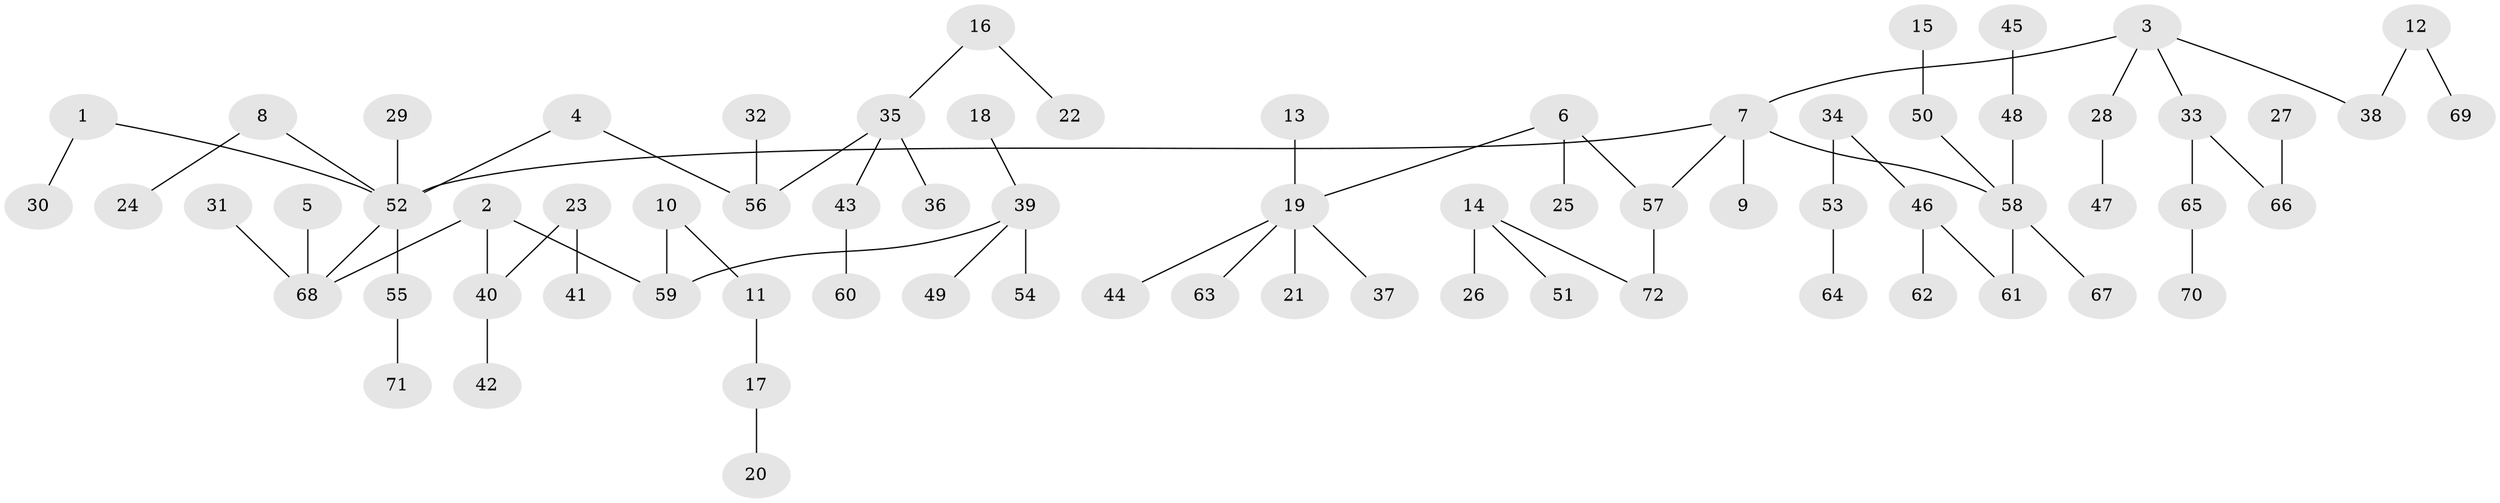 // original degree distribution, {9: 0.006944444444444444, 6: 0.006944444444444444, 5: 0.034722222222222224, 2: 0.2638888888888889, 4: 0.0625, 7: 0.013888888888888888, 3: 0.1111111111111111, 1: 0.5}
// Generated by graph-tools (version 1.1) at 2025/02/03/09/25 03:02:29]
// undirected, 72 vertices, 71 edges
graph export_dot {
graph [start="1"]
  node [color=gray90,style=filled];
  1;
  2;
  3;
  4;
  5;
  6;
  7;
  8;
  9;
  10;
  11;
  12;
  13;
  14;
  15;
  16;
  17;
  18;
  19;
  20;
  21;
  22;
  23;
  24;
  25;
  26;
  27;
  28;
  29;
  30;
  31;
  32;
  33;
  34;
  35;
  36;
  37;
  38;
  39;
  40;
  41;
  42;
  43;
  44;
  45;
  46;
  47;
  48;
  49;
  50;
  51;
  52;
  53;
  54;
  55;
  56;
  57;
  58;
  59;
  60;
  61;
  62;
  63;
  64;
  65;
  66;
  67;
  68;
  69;
  70;
  71;
  72;
  1 -- 30 [weight=1.0];
  1 -- 52 [weight=1.0];
  2 -- 40 [weight=1.0];
  2 -- 59 [weight=1.0];
  2 -- 68 [weight=1.0];
  3 -- 7 [weight=1.0];
  3 -- 28 [weight=1.0];
  3 -- 33 [weight=1.0];
  3 -- 38 [weight=1.0];
  4 -- 52 [weight=1.0];
  4 -- 56 [weight=1.0];
  5 -- 68 [weight=1.0];
  6 -- 19 [weight=1.0];
  6 -- 25 [weight=1.0];
  6 -- 57 [weight=1.0];
  7 -- 9 [weight=1.0];
  7 -- 52 [weight=1.0];
  7 -- 57 [weight=1.0];
  7 -- 58 [weight=1.0];
  8 -- 24 [weight=1.0];
  8 -- 52 [weight=1.0];
  10 -- 11 [weight=1.0];
  10 -- 59 [weight=1.0];
  11 -- 17 [weight=1.0];
  12 -- 38 [weight=1.0];
  12 -- 69 [weight=1.0];
  13 -- 19 [weight=1.0];
  14 -- 26 [weight=1.0];
  14 -- 51 [weight=1.0];
  14 -- 72 [weight=1.0];
  15 -- 50 [weight=1.0];
  16 -- 22 [weight=1.0];
  16 -- 35 [weight=1.0];
  17 -- 20 [weight=1.0];
  18 -- 39 [weight=1.0];
  19 -- 21 [weight=1.0];
  19 -- 37 [weight=1.0];
  19 -- 44 [weight=1.0];
  19 -- 63 [weight=1.0];
  23 -- 40 [weight=1.0];
  23 -- 41 [weight=1.0];
  27 -- 66 [weight=1.0];
  28 -- 47 [weight=1.0];
  29 -- 52 [weight=1.0];
  31 -- 68 [weight=1.0];
  32 -- 56 [weight=1.0];
  33 -- 65 [weight=1.0];
  33 -- 66 [weight=1.0];
  34 -- 46 [weight=1.0];
  34 -- 53 [weight=1.0];
  35 -- 36 [weight=1.0];
  35 -- 43 [weight=1.0];
  35 -- 56 [weight=1.0];
  39 -- 49 [weight=1.0];
  39 -- 54 [weight=1.0];
  39 -- 59 [weight=1.0];
  40 -- 42 [weight=1.0];
  43 -- 60 [weight=1.0];
  45 -- 48 [weight=1.0];
  46 -- 61 [weight=1.0];
  46 -- 62 [weight=1.0];
  48 -- 58 [weight=1.0];
  50 -- 58 [weight=1.0];
  52 -- 55 [weight=1.0];
  52 -- 68 [weight=1.0];
  53 -- 64 [weight=1.0];
  55 -- 71 [weight=1.0];
  57 -- 72 [weight=1.0];
  58 -- 61 [weight=1.0];
  58 -- 67 [weight=1.0];
  65 -- 70 [weight=1.0];
}
